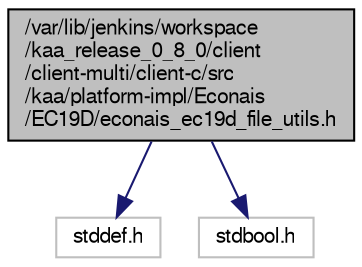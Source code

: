 digraph "/var/lib/jenkins/workspace/kaa_release_0_8_0/client/client-multi/client-c/src/kaa/platform-impl/Econais/EC19D/econais_ec19d_file_utils.h"
{
  bgcolor="transparent";
  edge [fontname="FreeSans",fontsize="10",labelfontname="FreeSans",labelfontsize="10"];
  node [fontname="FreeSans",fontsize="10",shape=record];
  Node1 [label="/var/lib/jenkins/workspace\l/kaa_release_0_8_0/client\l/client-multi/client-c/src\l/kaa/platform-impl/Econais\l/EC19D/econais_ec19d_file_utils.h",height=0.2,width=0.4,color="black", fillcolor="grey75", style="filled" fontcolor="black"];
  Node1 -> Node2 [color="midnightblue",fontsize="10",style="solid",fontname="FreeSans"];
  Node2 [label="stddef.h",height=0.2,width=0.4,color="grey75"];
  Node1 -> Node3 [color="midnightblue",fontsize="10",style="solid",fontname="FreeSans"];
  Node3 [label="stdbool.h",height=0.2,width=0.4,color="grey75"];
}
